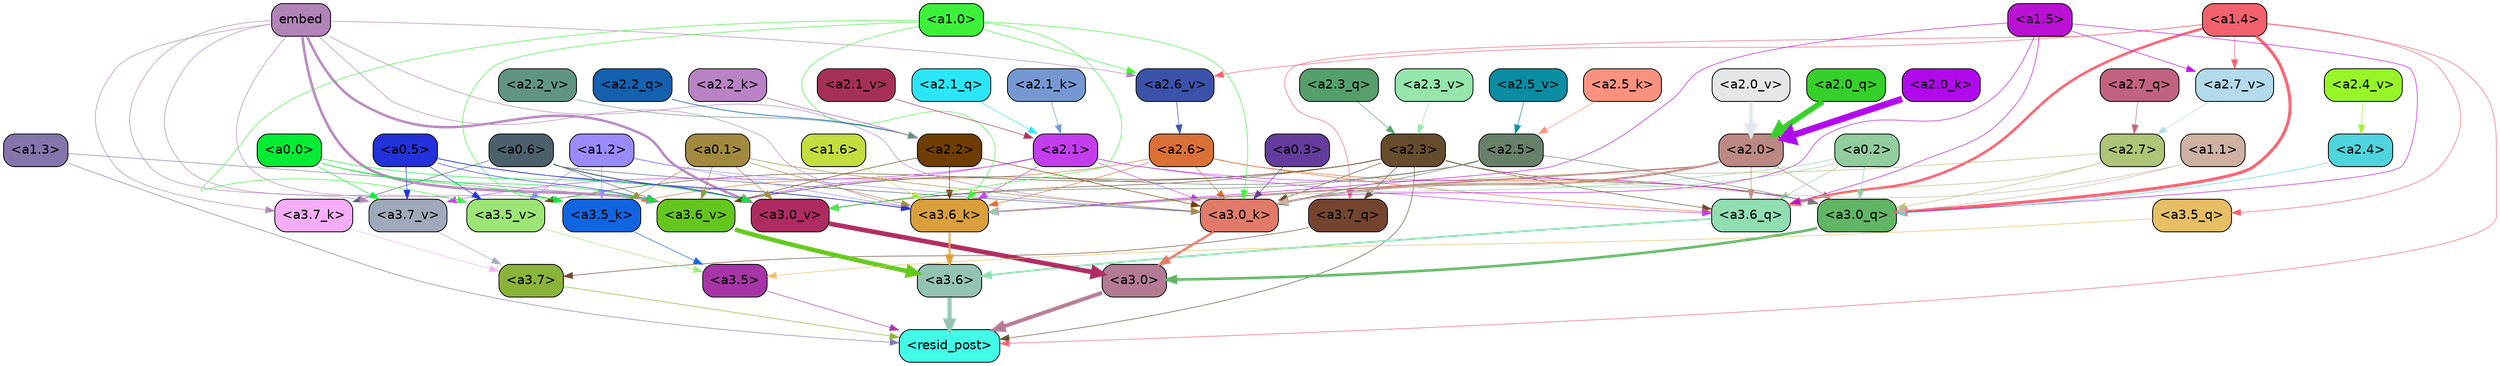 strict digraph "" {
	graph [bgcolor=transparent,
		layout=dot,
		overlap=false,
		splines=true
	];
	"<a3.7>"	[color=black,
		fillcolor="#8bb33a",
		fontname=Helvetica,
		shape=box,
		style="filled, rounded"];
	"<resid_post>"	[color=black,
		fillcolor="#42fce8",
		fontname=Helvetica,
		shape=box,
		style="filled, rounded"];
	"<a3.7>" -> "<resid_post>"	[color="#8bb33a",
		penwidth=0.6239100098609924];
	"<a3.6>"	[color=black,
		fillcolor="#93c3b2",
		fontname=Helvetica,
		shape=box,
		style="filled, rounded"];
	"<a3.6>" -> "<resid_post>"	[color="#93c3b2",
		penwidth=4.569062113761902];
	"<a3.5>"	[color=black,
		fillcolor="#a735a7",
		fontname=Helvetica,
		shape=box,
		style="filled, rounded"];
	"<a3.5>" -> "<resid_post>"	[color="#a735a7",
		penwidth=0.6];
	"<a3.0>"	[color=black,
		fillcolor="#b37b93",
		fontname=Helvetica,
		shape=box,
		style="filled, rounded"];
	"<a3.0>" -> "<resid_post>"	[color="#b37b93",
		penwidth=4.283544182777405];
	"<a2.3>"	[color=black,
		fillcolor="#654c2d",
		fontname=Helvetica,
		shape=box,
		style="filled, rounded"];
	"<a2.3>" -> "<resid_post>"	[color="#654c2d",
		penwidth=0.6];
	"<a3.7_q>"	[color=black,
		fillcolor="#754431",
		fontname=Helvetica,
		shape=box,
		style="filled, rounded"];
	"<a2.3>" -> "<a3.7_q>"	[color="#654c2d",
		penwidth=0.6];
	"<a3.6_q>"	[color=black,
		fillcolor="#91deb3",
		fontname=Helvetica,
		shape=box,
		style="filled, rounded"];
	"<a2.3>" -> "<a3.6_q>"	[color="#654c2d",
		penwidth=0.6];
	"<a3.0_q>"	[color=black,
		fillcolor="#61b564",
		fontname=Helvetica,
		shape=box,
		style="filled, rounded"];
	"<a2.3>" -> "<a3.0_q>"	[color="#654c2d",
		penwidth=0.6];
	"<a3.0_k>"	[color=black,
		fillcolor="#e27a6a",
		fontname=Helvetica,
		shape=box,
		style="filled, rounded"];
	"<a2.3>" -> "<a3.0_k>"	[color="#654c2d",
		penwidth=0.6];
	"<a3.6_v>"	[color=black,
		fillcolor="#65c61d",
		fontname=Helvetica,
		shape=box,
		style="filled, rounded"];
	"<a2.3>" -> "<a3.6_v>"	[color="#654c2d",
		penwidth=0.6];
	"<a3.5_v>"	[color=black,
		fillcolor="#9ce676",
		fontname=Helvetica,
		shape=box,
		style="filled, rounded"];
	"<a2.3>" -> "<a3.5_v>"	[color="#654c2d",
		penwidth=0.6];
	"<a3.0_v>"	[color=black,
		fillcolor="#ae2b61",
		fontname=Helvetica,
		shape=box,
		style="filled, rounded"];
	"<a2.3>" -> "<a3.0_v>"	[color="#654c2d",
		penwidth=0.6];
	"<a1.4>"	[color=black,
		fillcolor="#f3606e",
		fontname=Helvetica,
		shape=box,
		style="filled, rounded"];
	"<a1.4>" -> "<resid_post>"	[color="#f3606e",
		penwidth=0.6];
	"<a1.4>" -> "<a3.7_q>"	[color="#f3606e",
		penwidth=0.6];
	"<a1.4>" -> "<a3.6_q>"	[color="#f3606e",
		penwidth=2.7934007048606873];
	"<a3.5_q>"	[color=black,
		fillcolor="#e7be64",
		fontname=Helvetica,
		shape=box,
		style="filled, rounded"];
	"<a1.4>" -> "<a3.5_q>"	[color="#f3606e",
		penwidth=0.6];
	"<a1.4>" -> "<a3.0_q>"	[color="#f3606e",
		penwidth=3.340754985809326];
	"<a2.7_v>"	[color=black,
		fillcolor="#b2daea",
		fontname=Helvetica,
		shape=box,
		style="filled, rounded"];
	"<a1.4>" -> "<a2.7_v>"	[color="#f3606e",
		penwidth=0.6];
	"<a2.6_v>"	[color=black,
		fillcolor="#3b52ab",
		fontname=Helvetica,
		shape=box,
		style="filled, rounded"];
	"<a1.4>" -> "<a2.6_v>"	[color="#f3606e",
		penwidth=0.6];
	"<a1.3>"	[color=black,
		fillcolor="#8575ad",
		fontname=Helvetica,
		shape=box,
		style="filled, rounded"];
	"<a1.3>" -> "<resid_post>"	[color="#8575ad",
		penwidth=0.6];
	"<a1.3>" -> "<a3.6_v>"	[color="#8575ad",
		penwidth=0.6];
	"<a3.7_q>" -> "<a3.7>"	[color="#754431",
		penwidth=0.6];
	"<a3.6_q>" -> "<a3.6>"	[color="#91deb3",
		penwidth=2.0347584784030914];
	"<a3.5_q>" -> "<a3.5>"	[color="#e7be64",
		penwidth=0.6];
	"<a3.0_q>" -> "<a3.0>"	[color="#61b564",
		penwidth=2.8635367155075073];
	"<a3.7_k>"	[color=black,
		fillcolor="#f5adfa",
		fontname=Helvetica,
		shape=box,
		style="filled, rounded"];
	"<a3.7_k>" -> "<a3.7>"	[color="#f5adfa",
		penwidth=0.6];
	"<a3.6_k>"	[color=black,
		fillcolor="#d99f3a",
		fontname=Helvetica,
		shape=box,
		style="filled, rounded"];
	"<a3.6_k>" -> "<a3.6>"	[color="#d99f3a",
		penwidth=2.1760786175727844];
	"<a3.5_k>"	[color=black,
		fillcolor="#1164e0",
		fontname=Helvetica,
		shape=box,
		style="filled, rounded"];
	"<a3.5_k>" -> "<a3.5>"	[color="#1164e0",
		penwidth=0.6];
	"<a3.0_k>" -> "<a3.0>"	[color="#e27a6a",
		penwidth=2.632905662059784];
	"<a3.7_v>"	[color=black,
		fillcolor="#9fa9b9",
		fontname=Helvetica,
		shape=box,
		style="filled, rounded"];
	"<a3.7_v>" -> "<a3.7>"	[color="#9fa9b9",
		penwidth=0.6];
	"<a3.6_v>" -> "<a3.6>"	[color="#65c61d",
		penwidth=4.981305837631226];
	"<a3.5_v>" -> "<a3.5>"	[color="#9ce676",
		penwidth=0.6];
	"<a3.0_v>" -> "<a3.0>"	[color="#ae2b61",
		penwidth=5.168330669403076];
	"<a2.7>"	[color=black,
		fillcolor="#afc477",
		fontname=Helvetica,
		shape=box,
		style="filled, rounded"];
	"<a2.7>" -> "<a3.6_q>"	[color="#afc477",
		penwidth=0.6];
	"<a2.7>" -> "<a3.0_q>"	[color="#afc477",
		penwidth=0.6];
	"<a2.7>" -> "<a3.0_k>"	[color="#afc477",
		penwidth=0.6];
	"<a2.6>"	[color=black,
		fillcolor="#db7036",
		fontname=Helvetica,
		shape=box,
		style="filled, rounded"];
	"<a2.6>" -> "<a3.6_q>"	[color="#db7036",
		penwidth=0.6];
	"<a2.6>" -> "<a3.0_q>"	[color="#db7036",
		penwidth=0.6];
	"<a2.6>" -> "<a3.6_k>"	[color="#db7036",
		penwidth=0.6];
	"<a2.6>" -> "<a3.5_k>"	[color="#db7036",
		penwidth=0.6];
	"<a2.6>" -> "<a3.0_k>"	[color="#db7036",
		penwidth=0.6];
	"<a2.1>"	[color=black,
		fillcolor="#c33ded",
		fontname=Helvetica,
		shape=box,
		style="filled, rounded"];
	"<a2.1>" -> "<a3.6_q>"	[color="#c33ded",
		penwidth=0.6];
	"<a2.1>" -> "<a3.0_q>"	[color="#c33ded",
		penwidth=0.6];
	"<a2.1>" -> "<a3.6_k>"	[color="#c33ded",
		penwidth=0.6];
	"<a2.1>" -> "<a3.0_k>"	[color="#c33ded",
		penwidth=0.6];
	"<a2.1>" -> "<a3.7_v>"	[color="#c33ded",
		penwidth=0.6];
	"<a2.1>" -> "<a3.6_v>"	[color="#c33ded",
		penwidth=0.6];
	"<a2.0>"	[color=black,
		fillcolor="#bc8883",
		fontname=Helvetica,
		shape=box,
		style="filled, rounded"];
	"<a2.0>" -> "<a3.6_q>"	[color="#bc8883",
		penwidth=0.6];
	"<a2.0>" -> "<a3.0_q>"	[color="#bc8883",
		penwidth=0.6];
	"<a2.0>" -> "<a3.6_k>"	[color="#bc8883",
		penwidth=1.6382827460765839];
	"<a2.0>" -> "<a3.0_k>"	[color="#bc8883",
		penwidth=2.161143198609352];
	"<a1.5>"	[color=black,
		fillcolor="#ba11d4",
		fontname=Helvetica,
		shape=box,
		style="filled, rounded"];
	"<a1.5>" -> "<a3.6_q>"	[color="#ba11d4",
		penwidth=0.6];
	"<a1.5>" -> "<a3.0_q>"	[color="#ba11d4",
		penwidth=0.6];
	"<a1.5>" -> "<a3.6_k>"	[color="#ba11d4",
		penwidth=0.6];
	"<a1.5>" -> "<a3.0_k>"	[color="#ba11d4",
		penwidth=0.6];
	"<a1.5>" -> "<a2.7_v>"	[color="#ba11d4",
		penwidth=0.6];
	"<a0.2>"	[color=black,
		fillcolor="#92cda0",
		fontname=Helvetica,
		shape=box,
		style="filled, rounded"];
	"<a0.2>" -> "<a3.6_q>"	[color="#92cda0",
		penwidth=0.6];
	"<a0.2>" -> "<a3.0_q>"	[color="#92cda0",
		penwidth=0.6];
	"<a0.2>" -> "<a3.6_k>"	[color="#92cda0",
		penwidth=0.6];
	"<a0.2>" -> "<a3.0_k>"	[color="#92cda0",
		penwidth=0.6];
	"<a2.5>"	[color=black,
		fillcolor="#687f69",
		fontname=Helvetica,
		shape=box,
		style="filled, rounded"];
	"<a2.5>" -> "<a3.0_q>"	[color="#687f69",
		penwidth=0.6];
	"<a2.5>" -> "<a3.0_k>"	[color="#687f69",
		penwidth=0.6];
	"<a2.5>" -> "<a3.6_v>"	[color="#687f69",
		penwidth=0.6];
	"<a2.5>" -> "<a3.0_v>"	[color="#687f69",
		penwidth=0.6];
	"<a2.4>"	[color=black,
		fillcolor="#4fd4de",
		fontname=Helvetica,
		shape=box,
		style="filled, rounded"];
	"<a2.4>" -> "<a3.0_q>"	[color="#4fd4de",
		penwidth=0.6];
	"<a1.1>"	[color=black,
		fillcolor="#ceb1a3",
		fontname=Helvetica,
		shape=box,
		style="filled, rounded"];
	"<a1.1>" -> "<a3.0_q>"	[color="#ceb1a3",
		penwidth=0.6];
	"<a1.1>" -> "<a3.0_k>"	[color="#ceb1a3",
		penwidth=0.6];
	"<a0.6>"	[color=black,
		fillcolor="#4b606b",
		fontname=Helvetica,
		shape=box,
		style="filled, rounded"];
	"<a0.6>" -> "<a3.7_k>"	[color="#4b606b",
		penwidth=0.6];
	"<a0.6>" -> "<a3.6_k>"	[color="#4b606b",
		penwidth=0.6];
	"<a0.6>" -> "<a3.0_k>"	[color="#4b606b",
		penwidth=0.6];
	"<a0.6>" -> "<a3.6_v>"	[color="#4b606b",
		penwidth=0.6];
	"<a0.6>" -> "<a3.0_v>"	[color="#4b606b",
		penwidth=0.6];
	embed	[color=black,
		fillcolor="#b183b8",
		fontname=Helvetica,
		shape=box,
		style="filled, rounded"];
	embed -> "<a3.7_k>"	[color="#b183b8",
		penwidth=0.6];
	embed -> "<a3.6_k>"	[color="#b183b8",
		penwidth=0.6];
	embed -> "<a3.5_k>"	[color="#b183b8",
		penwidth=0.6];
	embed -> "<a3.0_k>"	[color="#b183b8",
		penwidth=0.6];
	embed -> "<a3.7_v>"	[color="#b183b8",
		penwidth=0.6];
	embed -> "<a3.6_v>"	[color="#b183b8",
		penwidth=2.7825746536254883];
	embed -> "<a3.5_v>"	[color="#b183b8",
		penwidth=0.6];
	embed -> "<a3.0_v>"	[color="#b183b8",
		penwidth=2.6950180530548096];
	embed -> "<a2.6_v>"	[color="#b183b8",
		penwidth=0.6];
	"<a2.2>"	[color=black,
		fillcolor="#6f3d03",
		fontname=Helvetica,
		shape=box,
		style="filled, rounded"];
	"<a2.2>" -> "<a3.6_k>"	[color="#6f3d03",
		penwidth=0.6];
	"<a2.2>" -> "<a3.0_k>"	[color="#6f3d03",
		penwidth=0.6];
	"<a2.2>" -> "<a3.6_v>"	[color="#6f3d03",
		penwidth=0.6];
	"<a1.6>"	[color=black,
		fillcolor="#c3de3e",
		fontname=Helvetica,
		shape=box,
		style="filled, rounded"];
	"<a1.6>" -> "<a3.6_k>"	[color="#c3de3e",
		penwidth=0.6];
	"<a1.2>"	[color=black,
		fillcolor="#9a8bfd",
		fontname=Helvetica,
		shape=box,
		style="filled, rounded"];
	"<a1.2>" -> "<a3.6_k>"	[color="#9a8bfd",
		penwidth=0.6];
	"<a1.2>" -> "<a3.5_k>"	[color="#9a8bfd",
		penwidth=0.6];
	"<a1.2>" -> "<a3.0_k>"	[color="#9a8bfd",
		penwidth=0.6];
	"<a1.2>" -> "<a3.5_v>"	[color="#9a8bfd",
		penwidth=0.6];
	"<a1.0>"	[color=black,
		fillcolor="#3df13b",
		fontname=Helvetica,
		shape=box,
		style="filled, rounded"];
	"<a1.0>" -> "<a3.6_k>"	[color="#3df13b",
		penwidth=0.6];
	"<a1.0>" -> "<a3.0_k>"	[color="#3df13b",
		penwidth=0.6];
	"<a1.0>" -> "<a3.6_v>"	[color="#3df13b",
		penwidth=0.6];
	"<a1.0>" -> "<a3.5_v>"	[color="#3df13b",
		penwidth=0.6];
	"<a1.0>" -> "<a3.0_v>"	[color="#3df13b",
		penwidth=0.6];
	"<a1.0>" -> "<a2.6_v>"	[color="#3df13b",
		penwidth=0.6];
	"<a0.5>"	[color=black,
		fillcolor="#2231d9",
		fontname=Helvetica,
		shape=box,
		style="filled, rounded"];
	"<a0.5>" -> "<a3.6_k>"	[color="#2231d9",
		penwidth=0.6];
	"<a0.5>" -> "<a3.7_v>"	[color="#2231d9",
		penwidth=0.6];
	"<a0.5>" -> "<a3.6_v>"	[color="#2231d9",
		penwidth=0.6];
	"<a0.5>" -> "<a3.5_v>"	[color="#2231d9",
		penwidth=0.6];
	"<a0.5>" -> "<a3.0_v>"	[color="#2231d9",
		penwidth=0.6];
	"<a0.1>"	[color=black,
		fillcolor="#a28940",
		fontname=Helvetica,
		shape=box,
		style="filled, rounded"];
	"<a0.1>" -> "<a3.6_k>"	[color="#a28940",
		penwidth=0.6];
	"<a0.1>" -> "<a3.5_k>"	[color="#a28940",
		penwidth=0.6];
	"<a0.1>" -> "<a3.0_k>"	[color="#a28940",
		penwidth=0.6];
	"<a0.1>" -> "<a3.6_v>"	[color="#a28940",
		penwidth=0.6];
	"<a0.1>" -> "<a3.0_v>"	[color="#a28940",
		penwidth=0.6];
	"<a0.0>"	[color=black,
		fillcolor="#05ec34",
		fontname=Helvetica,
		shape=box,
		style="filled, rounded"];
	"<a0.0>" -> "<a3.5_k>"	[color="#05ec34",
		penwidth=0.6];
	"<a0.0>" -> "<a3.7_v>"	[color="#05ec34",
		penwidth=0.6];
	"<a0.0>" -> "<a3.6_v>"	[color="#05ec34",
		penwidth=0.6];
	"<a0.0>" -> "<a3.0_v>"	[color="#05ec34",
		penwidth=0.6];
	"<a0.3>"	[color=black,
		fillcolor="#643c9c",
		fontname=Helvetica,
		shape=box,
		style="filled, rounded"];
	"<a0.3>" -> "<a3.0_k>"	[color="#643c9c",
		penwidth=0.6];
	"<a2.7_q>"	[color=black,
		fillcolor="#c1627f",
		fontname=Helvetica,
		shape=box,
		style="filled, rounded"];
	"<a2.7_q>" -> "<a2.7>"	[color="#c1627f",
		penwidth=0.6];
	"<a2.3_q>"	[color=black,
		fillcolor="#559f6d",
		fontname=Helvetica,
		shape=box,
		style="filled, rounded"];
	"<a2.3_q>" -> "<a2.3>"	[color="#559f6d",
		penwidth=0.6];
	"<a2.2_q>"	[color=black,
		fillcolor="#1660b0",
		fontname=Helvetica,
		shape=box,
		style="filled, rounded"];
	"<a2.2_q>" -> "<a2.2>"	[color="#1660b0",
		penwidth=0.7553567886352539];
	"<a2.1_q>"	[color=black,
		fillcolor="#2be6f9",
		fontname=Helvetica,
		shape=box,
		style="filled, rounded"];
	"<a2.1_q>" -> "<a2.1>"	[color="#2be6f9",
		penwidth=0.6];
	"<a2.0_q>"	[color=black,
		fillcolor="#36d02a",
		fontname=Helvetica,
		shape=box,
		style="filled, rounded"];
	"<a2.0_q>" -> "<a2.0>"	[color="#36d02a",
		penwidth=6.256794691085815];
	"<a2.5_k>"	[color=black,
		fillcolor="#fb927f",
		fontname=Helvetica,
		shape=box,
		style="filled, rounded"];
	"<a2.5_k>" -> "<a2.5>"	[color="#fb927f",
		penwidth=0.6];
	"<a2.2_k>"	[color=black,
		fillcolor="#b982c5",
		fontname=Helvetica,
		shape=box,
		style="filled, rounded"];
	"<a2.2_k>" -> "<a2.2>"	[color="#b982c5",
		penwidth=0.8854708671569824];
	"<a2.1_k>"	[color=black,
		fillcolor="#7598d2",
		fontname=Helvetica,
		shape=box,
		style="filled, rounded"];
	"<a2.1_k>" -> "<a2.1>"	[color="#7598d2",
		penwidth=0.6];
	"<a2.0_k>"	[color=black,
		fillcolor="#b009ec",
		fontname=Helvetica,
		shape=box,
		style="filled, rounded"];
	"<a2.0_k>" -> "<a2.0>"	[color="#b009ec",
		penwidth=7.231504917144775];
	"<a2.7_v>" -> "<a2.7>"	[color="#b2daea",
		penwidth=0.6];
	"<a2.6_v>" -> "<a2.6>"	[color="#3b52ab",
		penwidth=0.6];
	"<a2.5_v>"	[color=black,
		fillcolor="#0a8ca2",
		fontname=Helvetica,
		shape=box,
		style="filled, rounded"];
	"<a2.5_v>" -> "<a2.5>"	[color="#0a8ca2",
		penwidth=0.6];
	"<a2.4_v>"	[color=black,
		fillcolor="#97f627",
		fontname=Helvetica,
		shape=box,
		style="filled, rounded"];
	"<a2.4_v>" -> "<a2.4>"	[color="#97f627",
		penwidth=0.6];
	"<a2.3_v>"	[color=black,
		fillcolor="#95e5ac",
		fontname=Helvetica,
		shape=box,
		style="filled, rounded"];
	"<a2.3_v>" -> "<a2.3>"	[color="#95e5ac",
		penwidth=0.6];
	"<a2.2_v>"	[color=black,
		fillcolor="#609483",
		fontname=Helvetica,
		shape=box,
		style="filled, rounded"];
	"<a2.2_v>" -> "<a2.2>"	[color="#609483",
		penwidth=0.6];
	"<a2.1_v>"	[color=black,
		fillcolor="#a63055",
		fontname=Helvetica,
		shape=box,
		style="filled, rounded"];
	"<a2.1_v>" -> "<a2.1>"	[color="#a63055",
		penwidth=0.6];
	"<a2.0_v>"	[color=black,
		fillcolor="#e4e7e9",
		fontname=Helvetica,
		shape=box,
		style="filled, rounded"];
	"<a2.0_v>" -> "<a2.0>"	[color="#e4e7e9",
		penwidth=5.231471925973892];
}
